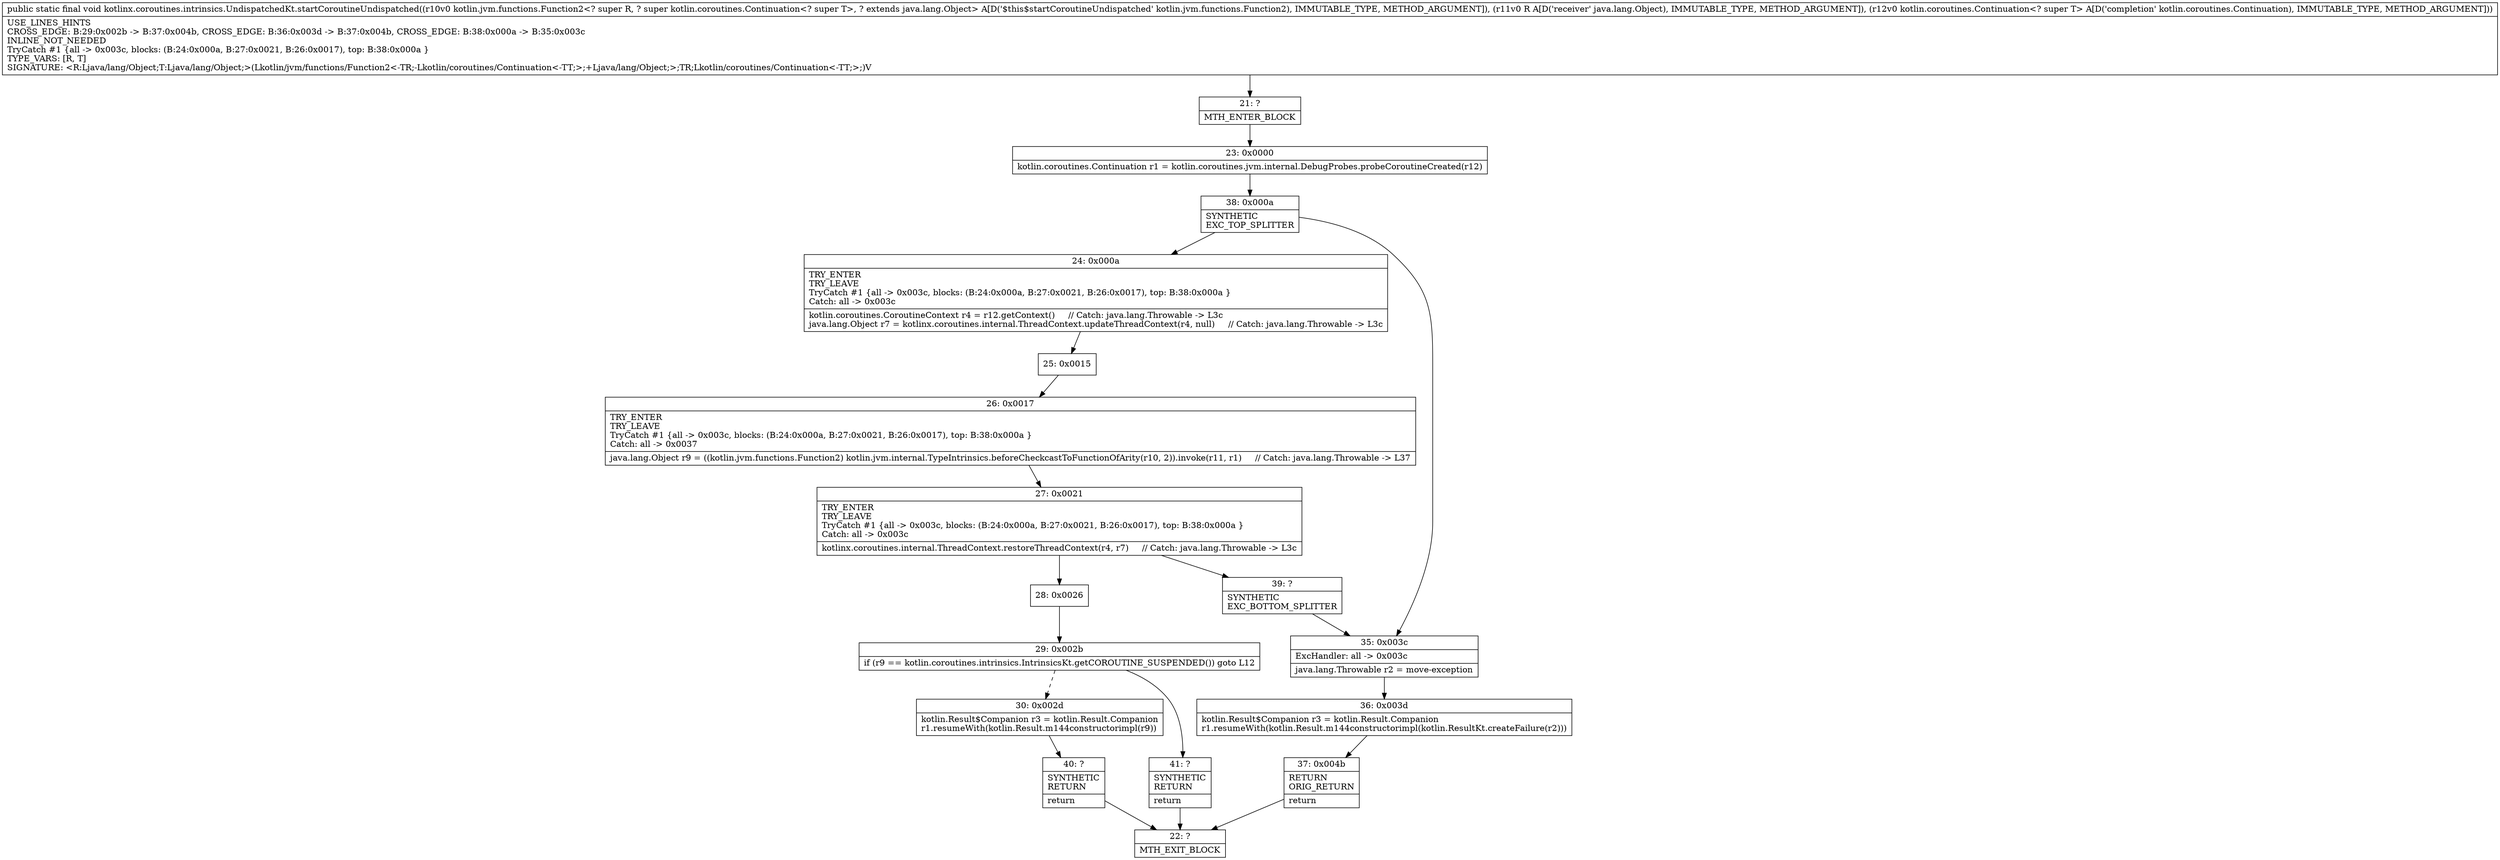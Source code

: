 digraph "CFG forkotlinx.coroutines.intrinsics.UndispatchedKt.startCoroutineUndispatched(Lkotlin\/jvm\/functions\/Function2;Ljava\/lang\/Object;Lkotlin\/coroutines\/Continuation;)V" {
Node_21 [shape=record,label="{21\:\ ?|MTH_ENTER_BLOCK\l}"];
Node_23 [shape=record,label="{23\:\ 0x0000|kotlin.coroutines.Continuation r1 = kotlin.coroutines.jvm.internal.DebugProbes.probeCoroutineCreated(r12)\l}"];
Node_38 [shape=record,label="{38\:\ 0x000a|SYNTHETIC\lEXC_TOP_SPLITTER\l}"];
Node_24 [shape=record,label="{24\:\ 0x000a|TRY_ENTER\lTRY_LEAVE\lTryCatch #1 \{all \-\> 0x003c, blocks: (B:24:0x000a, B:27:0x0021, B:26:0x0017), top: B:38:0x000a \}\lCatch: all \-\> 0x003c\l|kotlin.coroutines.CoroutineContext r4 = r12.getContext()     \/\/ Catch: java.lang.Throwable \-\> L3c\ljava.lang.Object r7 = kotlinx.coroutines.internal.ThreadContext.updateThreadContext(r4, null)     \/\/ Catch: java.lang.Throwable \-\> L3c\l}"];
Node_25 [shape=record,label="{25\:\ 0x0015}"];
Node_26 [shape=record,label="{26\:\ 0x0017|TRY_ENTER\lTRY_LEAVE\lTryCatch #1 \{all \-\> 0x003c, blocks: (B:24:0x000a, B:27:0x0021, B:26:0x0017), top: B:38:0x000a \}\lCatch: all \-\> 0x0037\l|java.lang.Object r9 = ((kotlin.jvm.functions.Function2) kotlin.jvm.internal.TypeIntrinsics.beforeCheckcastToFunctionOfArity(r10, 2)).invoke(r11, r1)     \/\/ Catch: java.lang.Throwable \-\> L37\l}"];
Node_27 [shape=record,label="{27\:\ 0x0021|TRY_ENTER\lTRY_LEAVE\lTryCatch #1 \{all \-\> 0x003c, blocks: (B:24:0x000a, B:27:0x0021, B:26:0x0017), top: B:38:0x000a \}\lCatch: all \-\> 0x003c\l|kotlinx.coroutines.internal.ThreadContext.restoreThreadContext(r4, r7)     \/\/ Catch: java.lang.Throwable \-\> L3c\l}"];
Node_28 [shape=record,label="{28\:\ 0x0026}"];
Node_29 [shape=record,label="{29\:\ 0x002b|if (r9 == kotlin.coroutines.intrinsics.IntrinsicsKt.getCOROUTINE_SUSPENDED()) goto L12\l}"];
Node_30 [shape=record,label="{30\:\ 0x002d|kotlin.Result$Companion r3 = kotlin.Result.Companion\lr1.resumeWith(kotlin.Result.m144constructorimpl(r9))\l}"];
Node_40 [shape=record,label="{40\:\ ?|SYNTHETIC\lRETURN\l|return\l}"];
Node_22 [shape=record,label="{22\:\ ?|MTH_EXIT_BLOCK\l}"];
Node_41 [shape=record,label="{41\:\ ?|SYNTHETIC\lRETURN\l|return\l}"];
Node_39 [shape=record,label="{39\:\ ?|SYNTHETIC\lEXC_BOTTOM_SPLITTER\l}"];
Node_35 [shape=record,label="{35\:\ 0x003c|ExcHandler: all \-\> 0x003c\l|java.lang.Throwable r2 = move\-exception\l}"];
Node_36 [shape=record,label="{36\:\ 0x003d|kotlin.Result$Companion r3 = kotlin.Result.Companion\lr1.resumeWith(kotlin.Result.m144constructorimpl(kotlin.ResultKt.createFailure(r2)))\l}"];
Node_37 [shape=record,label="{37\:\ 0x004b|RETURN\lORIG_RETURN\l|return\l}"];
MethodNode[shape=record,label="{public static final void kotlinx.coroutines.intrinsics.UndispatchedKt.startCoroutineUndispatched((r10v0 kotlin.jvm.functions.Function2\<? super R, ? super kotlin.coroutines.Continuation\<? super T\>, ? extends java.lang.Object\> A[D('$this$startCoroutineUndispatched' kotlin.jvm.functions.Function2), IMMUTABLE_TYPE, METHOD_ARGUMENT]), (r11v0 R A[D('receiver' java.lang.Object), IMMUTABLE_TYPE, METHOD_ARGUMENT]), (r12v0 kotlin.coroutines.Continuation\<? super T\> A[D('completion' kotlin.coroutines.Continuation), IMMUTABLE_TYPE, METHOD_ARGUMENT]))  | USE_LINES_HINTS\lCROSS_EDGE: B:29:0x002b \-\> B:37:0x004b, CROSS_EDGE: B:36:0x003d \-\> B:37:0x004b, CROSS_EDGE: B:38:0x000a \-\> B:35:0x003c\lINLINE_NOT_NEEDED\lTryCatch #1 \{all \-\> 0x003c, blocks: (B:24:0x000a, B:27:0x0021, B:26:0x0017), top: B:38:0x000a \}\lTYPE_VARS: [R, T]\lSIGNATURE: \<R:Ljava\/lang\/Object;T:Ljava\/lang\/Object;\>(Lkotlin\/jvm\/functions\/Function2\<\-TR;\-Lkotlin\/coroutines\/Continuation\<\-TT;\>;+Ljava\/lang\/Object;\>;TR;Lkotlin\/coroutines\/Continuation\<\-TT;\>;)V\l}"];
MethodNode -> Node_21;Node_21 -> Node_23;
Node_23 -> Node_38;
Node_38 -> Node_24;
Node_38 -> Node_35;
Node_24 -> Node_25;
Node_25 -> Node_26;
Node_26 -> Node_27;
Node_27 -> Node_28;
Node_27 -> Node_39;
Node_28 -> Node_29;
Node_29 -> Node_30[style=dashed];
Node_29 -> Node_41;
Node_30 -> Node_40;
Node_40 -> Node_22;
Node_41 -> Node_22;
Node_39 -> Node_35;
Node_35 -> Node_36;
Node_36 -> Node_37;
Node_37 -> Node_22;
}

